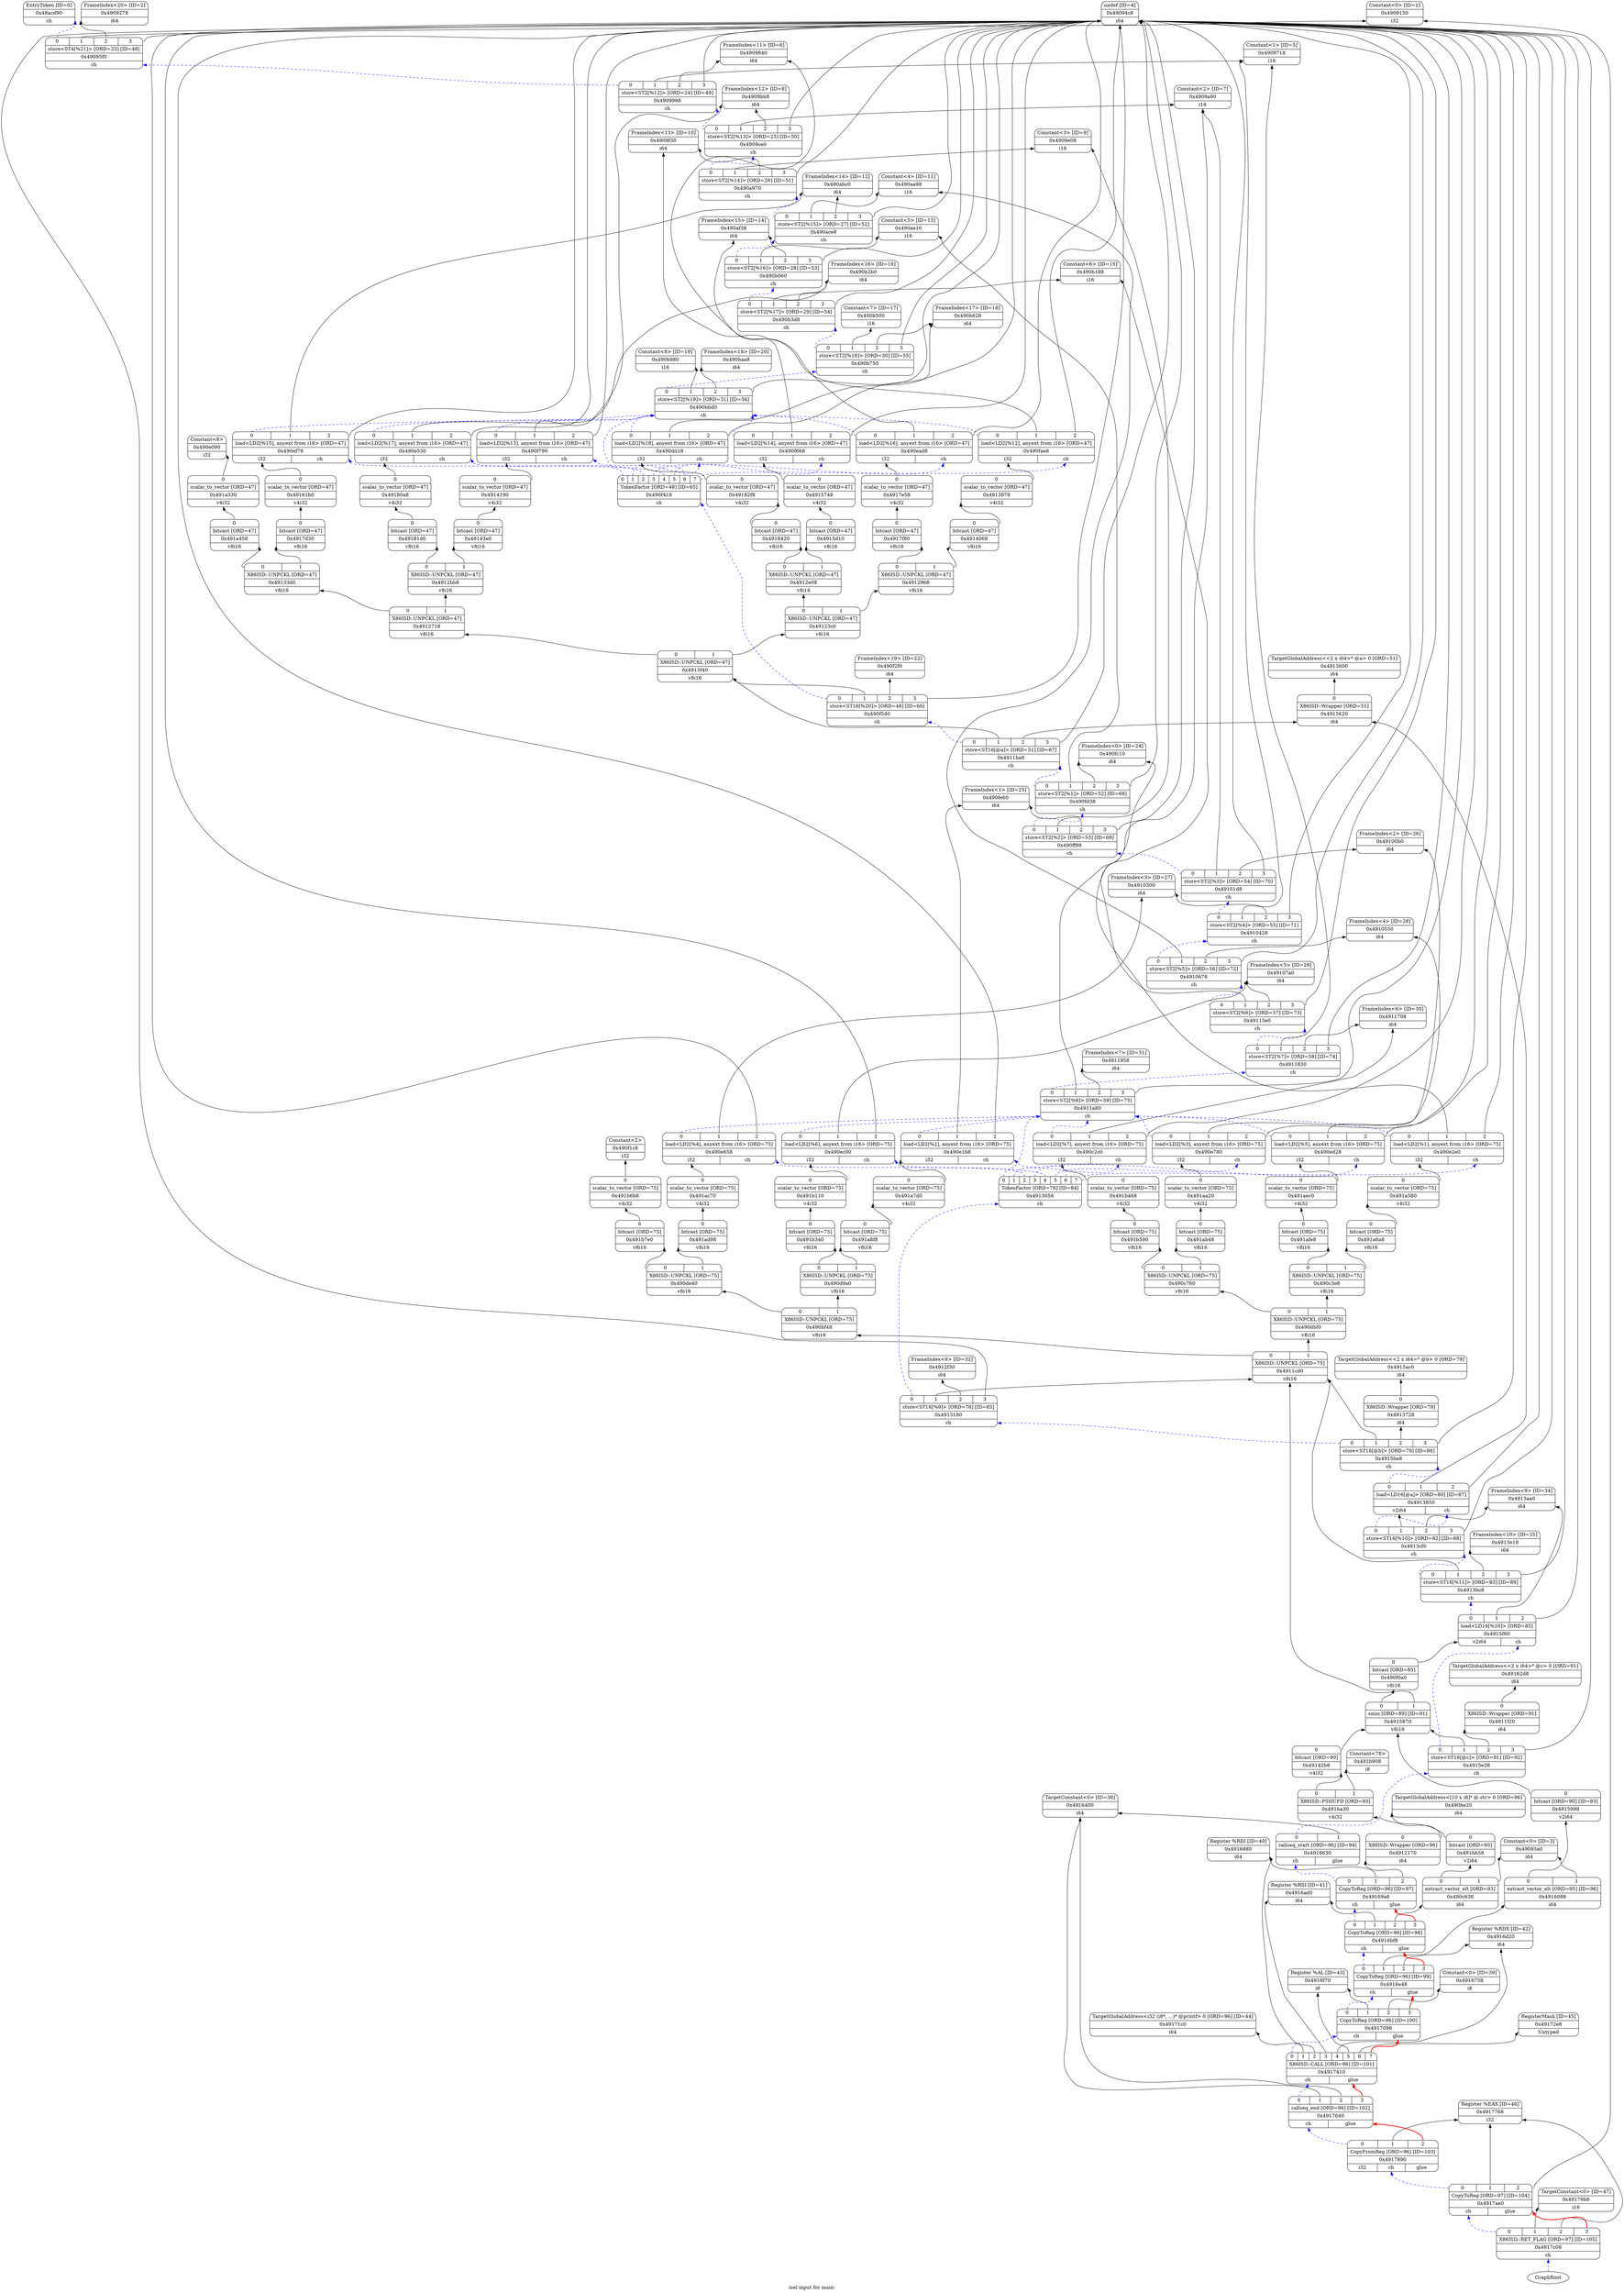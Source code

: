 digraph "isel input for main:" {
	rankdir="BT";
	label="isel input for main:";

	Node0x48acd90 [shape=record,shape=Mrecord,label="{EntryToken [ID=0]|0x48acd90|{<d0>ch}}"];
	Node0x4909150 [shape=record,shape=Mrecord,label="{Constant\<0\> [ID=1]|0x4909150|{<d0>i32}}"];
	Node0x4909278 [shape=record,shape=Mrecord,label="{FrameIndex\<20\> [ID=2]|0x4909278|{<d0>i64}}"];
	Node0x49093a0 [shape=record,shape=Mrecord,label="{Constant\<0\> [ID=3]|0x49093a0|{<d0>i64}}"];
	Node0x49094c8 [shape=record,shape=Mrecord,label="{undef [ID=4]|0x49094c8|{<d0>i64}}"];
	Node0x4909718 [shape=record,shape=Mrecord,label="{Constant\<1\> [ID=5]|0x4909718|{<d0>i16}}"];
	Node0x4909840 [shape=record,shape=Mrecord,label="{FrameIndex\<11\> [ID=6]|0x4909840|{<d0>i64}}"];
	Node0x4909a90 [shape=record,shape=Mrecord,label="{Constant\<2\> [ID=7]|0x4909a90|{<d0>i16}}"];
	Node0x4909bb8 [shape=record,shape=Mrecord,label="{FrameIndex\<12\> [ID=8]|0x4909bb8|{<d0>i64}}"];
	Node0x4909e08 [shape=record,shape=Mrecord,label="{Constant\<3\> [ID=9]|0x4909e08|{<d0>i16}}"];
	Node0x4909f30 [shape=record,shape=Mrecord,label="{FrameIndex\<13\> [ID=10]|0x4909f30|{<d0>i64}}"];
	Node0x490aa98 [shape=record,shape=Mrecord,label="{Constant\<4\> [ID=11]|0x490aa98|{<d0>i16}}"];
	Node0x490abc0 [shape=record,shape=Mrecord,label="{FrameIndex\<14\> [ID=12]|0x490abc0|{<d0>i64}}"];
	Node0x490ae10 [shape=record,shape=Mrecord,label="{Constant\<5\> [ID=13]|0x490ae10|{<d0>i16}}"];
	Node0x490af38 [shape=record,shape=Mrecord,label="{FrameIndex\<15\> [ID=14]|0x490af38|{<d0>i64}}"];
	Node0x490b188 [shape=record,shape=Mrecord,label="{Constant\<6\> [ID=15]|0x490b188|{<d0>i16}}"];
	Node0x490b2b0 [shape=record,shape=Mrecord,label="{FrameIndex\<16\> [ID=16]|0x490b2b0|{<d0>i64}}"];
	Node0x490b500 [shape=record,shape=Mrecord,label="{Constant\<7\> [ID=17]|0x490b500|{<d0>i16}}"];
	Node0x490b628 [shape=record,shape=Mrecord,label="{FrameIndex\<17\> [ID=18]|0x490b628|{<d0>i64}}"];
	Node0x490b980 [shape=record,shape=Mrecord,label="{Constant\<8\> [ID=19]|0x490b980|{<d0>i16}}"];
	Node0x490baa8 [shape=record,shape=Mrecord,label="{FrameIndex\<18\> [ID=20]|0x490baa8|{<d0>i64}}"];
	Node0x490f2f0 [shape=record,shape=Mrecord,label="{FrameIndex\<19\> [ID=22]|0x490f2f0|{<d0>i64}}"];
	Node0x490fc10 [shape=record,shape=Mrecord,label="{FrameIndex\<0\> [ID=24]|0x490fc10|{<d0>i64}}"];
	Node0x490fe60 [shape=record,shape=Mrecord,label="{FrameIndex\<1\> [ID=25]|0x490fe60|{<d0>i64}}"];
	Node0x49100b0 [shape=record,shape=Mrecord,label="{FrameIndex\<2\> [ID=26]|0x49100b0|{<d0>i64}}"];
	Node0x4910300 [shape=record,shape=Mrecord,label="{FrameIndex\<3\> [ID=27]|0x4910300|{<d0>i64}}"];
	Node0x4910550 [shape=record,shape=Mrecord,label="{FrameIndex\<4\> [ID=28]|0x4910550|{<d0>i64}}"];
	Node0x49107a0 [shape=record,shape=Mrecord,label="{FrameIndex\<5\> [ID=29]|0x49107a0|{<d0>i64}}"];
	Node0x4911708 [shape=record,shape=Mrecord,label="{FrameIndex\<6\> [ID=30]|0x4911708|{<d0>i64}}"];
	Node0x4911958 [shape=record,shape=Mrecord,label="{FrameIndex\<7\> [ID=31]|0x4911958|{<d0>i64}}"];
	Node0x4912f30 [shape=record,shape=Mrecord,label="{FrameIndex\<8\> [ID=32]|0x4912f30|{<d0>i64}}"];
	Node0x4913aa0 [shape=record,shape=Mrecord,label="{FrameIndex\<9\> [ID=34]|0x4913aa0|{<d0>i64}}"];
	Node0x4913e18 [shape=record,shape=Mrecord,label="{FrameIndex\<10\> [ID=35]|0x4913e18|{<d0>i64}}"];
	Node0x4916400 [shape=record,shape=Mrecord,label="{TargetConstant\<0\> [ID=38]|0x4916400|{<d0>i64}}"];
	Node0x4916758 [shape=record,shape=Mrecord,label="{Constant\<0\> [ID=39]|0x4916758|{<d0>i8}}"];
	Node0x4916880 [shape=record,shape=Mrecord,label="{Register %RDI [ID=40]|0x4916880|{<d0>i64}}"];
	Node0x4916ad0 [shape=record,shape=Mrecord,label="{Register %RSI [ID=41]|0x4916ad0|{<d0>i64}}"];
	Node0x4916d20 [shape=record,shape=Mrecord,label="{Register %RDX [ID=42]|0x4916d20|{<d0>i64}}"];
	Node0x4916f70 [shape=record,shape=Mrecord,label="{Register %AL [ID=43]|0x4916f70|{<d0>i8}}"];
	Node0x49171c0 [shape=record,shape=Mrecord,label="{TargetGlobalAddress\<i32 (i8*, ...)* @printf\> 0 [ORD=96] [ID=44]|0x49171c0|{<d0>i64}}"];
	Node0x49172e8 [shape=record,shape=Mrecord,label="{RegisterMask [ID=45]|0x49172e8|{<d0>Untyped}}"];
	Node0x4917768 [shape=record,shape=Mrecord,label="{Register %EAX [ID=46]|0x4917768|{<d0>i32}}"];
	Node0x49179b8 [shape=record,shape=Mrecord,label="{TargetConstant\<0\> [ID=47]|0x49179b8|{<d0>i16}}"];
	Node0x49095f0 [shape=record,shape=Mrecord,label="{{<s0>0|<s1>1|<s2>2|<s3>3}|store\<ST4[%21]\> [ORD=23] [ID=48]|0x49095f0|{<d0>ch}}"];
	Node0x49095f0:s0 -> Node0x48acd90:d0[color=blue,style=dashed];
	Node0x49095f0:s1 -> Node0x4909150:d0;
	Node0x49095f0:s2 -> Node0x4909278:d0;
	Node0x49095f0:s3 -> Node0x49094c8:d0;
	Node0x4909968 [shape=record,shape=Mrecord,label="{{<s0>0|<s1>1|<s2>2|<s3>3}|store\<ST2[%12]\> [ORD=24] [ID=49]|0x4909968|{<d0>ch}}"];
	Node0x4909968:s0 -> Node0x49095f0:d0[color=blue,style=dashed];
	Node0x4909968:s1 -> Node0x4909718:d0;
	Node0x4909968:s2 -> Node0x4909840:d0;
	Node0x4909968:s3 -> Node0x49094c8:d0;
	Node0x4909ce0 [shape=record,shape=Mrecord,label="{{<s0>0|<s1>1|<s2>2|<s3>3}|store\<ST2[%13]\> [ORD=25] [ID=50]|0x4909ce0|{<d0>ch}}"];
	Node0x4909ce0:s0 -> Node0x4909968:d0[color=blue,style=dashed];
	Node0x4909ce0:s1 -> Node0x4909a90:d0;
	Node0x4909ce0:s2 -> Node0x4909bb8:d0;
	Node0x4909ce0:s3 -> Node0x49094c8:d0;
	Node0x490a970 [shape=record,shape=Mrecord,label="{{<s0>0|<s1>1|<s2>2|<s3>3}|store\<ST2[%14]\> [ORD=26] [ID=51]|0x490a970|{<d0>ch}}"];
	Node0x490a970:s0 -> Node0x4909ce0:d0[color=blue,style=dashed];
	Node0x490a970:s1 -> Node0x4909e08:d0;
	Node0x490a970:s2 -> Node0x4909f30:d0;
	Node0x490a970:s3 -> Node0x49094c8:d0;
	Node0x490ace8 [shape=record,shape=Mrecord,label="{{<s0>0|<s1>1|<s2>2|<s3>3}|store\<ST2[%15]\> [ORD=27] [ID=52]|0x490ace8|{<d0>ch}}"];
	Node0x490ace8:s0 -> Node0x490a970:d0[color=blue,style=dashed];
	Node0x490ace8:s1 -> Node0x490aa98:d0;
	Node0x490ace8:s2 -> Node0x490abc0:d0;
	Node0x490ace8:s3 -> Node0x49094c8:d0;
	Node0x490b060 [shape=record,shape=Mrecord,label="{{<s0>0|<s1>1|<s2>2|<s3>3}|store\<ST2[%16]\> [ORD=28] [ID=53]|0x490b060|{<d0>ch}}"];
	Node0x490b060:s0 -> Node0x490ace8:d0[color=blue,style=dashed];
	Node0x490b060:s1 -> Node0x490ae10:d0;
	Node0x490b060:s2 -> Node0x490af38:d0;
	Node0x490b060:s3 -> Node0x49094c8:d0;
	Node0x490b3d8 [shape=record,shape=Mrecord,label="{{<s0>0|<s1>1|<s2>2|<s3>3}|store\<ST2[%17]\> [ORD=29] [ID=54]|0x490b3d8|{<d0>ch}}"];
	Node0x490b3d8:s0 -> Node0x490b060:d0[color=blue,style=dashed];
	Node0x490b3d8:s1 -> Node0x490b188:d0;
	Node0x490b3d8:s2 -> Node0x490b2b0:d0;
	Node0x490b3d8:s3 -> Node0x49094c8:d0;
	Node0x490b750 [shape=record,shape=Mrecord,label="{{<s0>0|<s1>1|<s2>2|<s3>3}|store\<ST2[%18]\> [ORD=30] [ID=55]|0x490b750|{<d0>ch}}"];
	Node0x490b750:s0 -> Node0x490b3d8:d0[color=blue,style=dashed];
	Node0x490b750:s1 -> Node0x490b500:d0;
	Node0x490b750:s2 -> Node0x490b628:d0;
	Node0x490b750:s3 -> Node0x49094c8:d0;
	Node0x490bbd0 [shape=record,shape=Mrecord,label="{{<s0>0|<s1>1|<s2>2|<s3>3}|store\<ST2[%19]\> [ORD=31] [ID=56]|0x490bbd0|{<d0>ch}}"];
	Node0x490bbd0:s0 -> Node0x490b750:d0[color=blue,style=dashed];
	Node0x490bbd0:s1 -> Node0x490b980:d0;
	Node0x490bbd0:s2 -> Node0x490baa8:d0;
	Node0x490bbd0:s3 -> Node0x49094c8:d0;
	Node0x490f418 [shape=record,shape=Mrecord,label="{{<s0>0|<s1>1|<s2>2|<s3>3|<s4>4|<s5>5|<s6>6|<s7>7}|TokenFactor [ORD=48] [ID=65]|0x490f418|{<d0>ch}}"];
	Node0x490f418:s0 -> Node0x490bbd0:d0[color=blue,style=dashed];
	Node0x490f418:s1 -> Node0x490dd18:d1[color=blue,style=dashed];
	Node0x490f418:s2 -> Node0x490e530:d1[color=blue,style=dashed];
	Node0x490f418:s3 -> Node0x490ead8:d1[color=blue,style=dashed];
	Node0x490f418:s4 -> Node0x490ef78:d1[color=blue,style=dashed];
	Node0x490f418:s5 -> Node0x490f668:d1[color=blue,style=dashed];
	Node0x490f418:s6 -> Node0x490f790:d1[color=blue,style=dashed];
	Node0x490f418:s7 -> Node0x490fae8:d1[color=blue,style=dashed];
	Node0x490f540 [shape=record,shape=Mrecord,label="{{<s0>0|<s1>1|<s2>2|<s3>3}|store\<ST16[%20]\> [ORD=48] [ID=66]|0x490f540|{<d0>ch}}"];
	Node0x490f540:s0 -> Node0x490f418:d0[color=blue,style=dashed];
	Node0x490f540:s1 -> Node0x4913f40:d0;
	Node0x490f540:s2 -> Node0x490f2f0:d0;
	Node0x490f540:s3 -> Node0x49094c8:d0;
	Node0x4911ba8 [shape=record,shape=Mrecord,label="{{<s0>0|<s1>1|<s2>2|<s3>3}|store\<ST16[@a]\> [ORD=51] [ID=67]|0x4911ba8|{<d0>ch}}"];
	Node0x4911ba8:s0 -> Node0x490f540:d0[color=blue,style=dashed];
	Node0x4911ba8:s1 -> Node0x4913f40:d0;
	Node0x4911ba8:s2 -> Node0x4915620:d0;
	Node0x4911ba8:s3 -> Node0x49094c8:d0;
	Node0x490fd38 [shape=record,shape=Mrecord,label="{{<s0>0|<s1>1|<s2>2|<s3>3}|store\<ST2[%1]\> [ORD=52] [ID=68]|0x490fd38|{<d0>ch}}"];
	Node0x490fd38:s0 -> Node0x4911ba8:d0[color=blue,style=dashed];
	Node0x490fd38:s1 -> Node0x490ae10:d0;
	Node0x490fd38:s2 -> Node0x490fc10:d0;
	Node0x490fd38:s3 -> Node0x49094c8:d0;
	Node0x490ff88 [shape=record,shape=Mrecord,label="{{<s0>0|<s1>1|<s2>2|<s3>3}|store\<ST2[%2]\> [ORD=53] [ID=69]|0x490ff88|{<d0>ch}}"];
	Node0x490ff88:s0 -> Node0x490fd38:d0[color=blue,style=dashed];
	Node0x490ff88:s1 -> Node0x4909e08:d0;
	Node0x490ff88:s2 -> Node0x490fe60:d0;
	Node0x490ff88:s3 -> Node0x49094c8:d0;
	Node0x49101d8 [shape=record,shape=Mrecord,label="{{<s0>0|<s1>1|<s2>2|<s3>3}|store\<ST2[%3]\> [ORD=54] [ID=70]|0x49101d8|{<d0>ch}}"];
	Node0x49101d8:s0 -> Node0x490ff88:d0[color=blue,style=dashed];
	Node0x49101d8:s1 -> Node0x4909a90:d0;
	Node0x49101d8:s2 -> Node0x49100b0:d0;
	Node0x49101d8:s3 -> Node0x49094c8:d0;
	Node0x4910428 [shape=record,shape=Mrecord,label="{{<s0>0|<s1>1|<s2>2|<s3>3}|store\<ST2[%4]\> [ORD=55] [ID=71]|0x4910428|{<d0>ch}}"];
	Node0x4910428:s0 -> Node0x49101d8:d0[color=blue,style=dashed];
	Node0x4910428:s1 -> Node0x4909718:d0;
	Node0x4910428:s2 -> Node0x4910300:d0;
	Node0x4910428:s3 -> Node0x49094c8:d0;
	Node0x4910678 [shape=record,shape=Mrecord,label="{{<s0>0|<s1>1|<s2>2|<s3>3}|store\<ST2[%5]\> [ORD=56] [ID=72]|0x4910678|{<d0>ch}}"];
	Node0x4910678:s0 -> Node0x4910428:d0[color=blue,style=dashed];
	Node0x4910678:s1 -> Node0x490aa98:d0;
	Node0x4910678:s2 -> Node0x4910550:d0;
	Node0x4910678:s3 -> Node0x49094c8:d0;
	Node0x49115e0 [shape=record,shape=Mrecord,label="{{<s0>0|<s1>1|<s2>2|<s3>3}|store\<ST2[%6]\> [ORD=57] [ID=73]|0x49115e0|{<d0>ch}}"];
	Node0x49115e0:s0 -> Node0x4910678:d0[color=blue,style=dashed];
	Node0x49115e0:s1 -> Node0x490b188:d0;
	Node0x49115e0:s2 -> Node0x49107a0:d0;
	Node0x49115e0:s3 -> Node0x49094c8:d0;
	Node0x4911830 [shape=record,shape=Mrecord,label="{{<s0>0|<s1>1|<s2>2|<s3>3}|store\<ST2[%7]\> [ORD=58] [ID=74]|0x4911830|{<d0>ch}}"];
	Node0x4911830:s0 -> Node0x49115e0:d0[color=blue,style=dashed];
	Node0x4911830:s1 -> Node0x4909718:d0;
	Node0x4911830:s2 -> Node0x4911708:d0;
	Node0x4911830:s3 -> Node0x49094c8:d0;
	Node0x4911a80 [shape=record,shape=Mrecord,label="{{<s0>0|<s1>1|<s2>2|<s3>3}|store\<ST2[%8]\> [ORD=59] [ID=75]|0x4911a80|{<d0>ch}}"];
	Node0x4911a80:s0 -> Node0x4911830:d0[color=blue,style=dashed];
	Node0x4911a80:s1 -> Node0x4909a90:d0;
	Node0x4911a80:s2 -> Node0x4911958:d0;
	Node0x4911a80:s3 -> Node0x49094c8:d0;
	Node0x4913058 [shape=record,shape=Mrecord,label="{{<s0>0|<s1>1|<s2>2|<s3>3|<s4>4|<s5>5|<s6>6|<s7>7}|TokenFactor [ORD=76] [ID=84]|0x4913058|{<d0>ch}}"];
	Node0x4913058:s0 -> Node0x4911a80:d0[color=blue,style=dashed];
	Node0x4913058:s1 -> Node0x490c2c0:d1[color=blue,style=dashed];
	Node0x4913058:s2 -> Node0x490ec00:d1[color=blue,style=dashed];
	Node0x4913058:s3 -> Node0x490ed28:d1[color=blue,style=dashed];
	Node0x4913058:s4 -> Node0x490e658:d1[color=blue,style=dashed];
	Node0x4913058:s5 -> Node0x490e780:d1[color=blue,style=dashed];
	Node0x4913058:s6 -> Node0x490e1b8:d1[color=blue,style=dashed];
	Node0x4913058:s7 -> Node0x490e2e0:d1[color=blue,style=dashed];
	Node0x4913180 [shape=record,shape=Mrecord,label="{{<s0>0|<s1>1|<s2>2|<s3>3}|store\<ST16[%9]\> [ORD=76] [ID=85]|0x4913180|{<d0>ch}}"];
	Node0x4913180:s0 -> Node0x4913058:d0[color=blue,style=dashed];
	Node0x4913180:s1 -> Node0x4911cd0:d0;
	Node0x4913180:s2 -> Node0x4912f30:d0;
	Node0x4913180:s3 -> Node0x49094c8:d0;
	Node0x4915be8 [shape=record,shape=Mrecord,label="{{<s0>0|<s1>1|<s2>2|<s3>3}|store\<ST16[@b]\> [ORD=79] [ID=86]|0x4915be8|{<d0>ch}}"];
	Node0x4915be8:s0 -> Node0x4913180:d0[color=blue,style=dashed];
	Node0x4915be8:s1 -> Node0x4911cd0:d0;
	Node0x4915be8:s2 -> Node0x4913728:d0;
	Node0x4915be8:s3 -> Node0x49094c8:d0;
	Node0x4913850 [shape=record,shape=Mrecord,label="{{<s0>0|<s1>1|<s2>2}|load\<LD16[@a]\> [ORD=80] [ID=87]|0x4913850|{<d0>v2i64|<d1>ch}}"];
	Node0x4913850:s0 -> Node0x4915be8:d0[color=blue,style=dashed];
	Node0x4913850:s1 -> Node0x4915620:d0;
	Node0x4913850:s2 -> Node0x49094c8:d0;
	Node0x4913cf0 [shape=record,shape=Mrecord,label="{{<s0>0|<s1>1|<s2>2|<s3>3}|store\<ST16[%10]\> [ORD=82] [ID=88]|0x4913cf0|{<d0>ch}}"];
	Node0x4913cf0:s0 -> Node0x4913850:d1[color=blue,style=dashed];
	Node0x4913cf0:s1 -> Node0x4913850:d0;
	Node0x4913cf0:s2 -> Node0x4913aa0:d0;
	Node0x4913cf0:s3 -> Node0x49094c8:d0;
	Node0x4913bc8 [shape=record,shape=Mrecord,label="{{<s0>0|<s1>1|<s2>2|<s3>3}|store\<ST16[%11]\> [ORD=83] [ID=89]|0x4913bc8|{<d0>ch}}"];
	Node0x4913bc8:s0 -> Node0x4913cf0:d0[color=blue,style=dashed];
	Node0x4913bc8:s1 -> Node0x4911cd0:d0;
	Node0x4913bc8:s2 -> Node0x4913e18:d0;
	Node0x4913bc8:s3 -> Node0x49094c8:d0;
	Node0x4915870 [shape=record,shape=Mrecord,label="{{<s0>0|<s1>1}|smin [ORD=89] [ID=91]|0x4915870|{<d0>v8i16}}"];
	Node0x4915870:s0 -> Node0x490f0a0:d0;
	Node0x4915870:s1 -> Node0x4911cd0:d0;
	Node0x4915e38 [shape=record,shape=Mrecord,label="{{<s0>0|<s1>1|<s2>2|<s3>3}|store\<ST16[@c]\> [ORD=91] [ID=92]|0x4915e38|{<d0>ch}}"];
	Node0x4915e38:s0 -> Node0x4915f60:d1[color=blue,style=dashed];
	Node0x4915e38:s1 -> Node0x4915870:d0;
	Node0x4915e38:s2 -> Node0x4911f20:d0;
	Node0x4915e38:s3 -> Node0x49094c8:d0;
	Node0x4915998 [shape=record,shape=Mrecord,label="{{<s0>0}|bitcast [ORD=90] [ID=93]|0x4915998|{<d0>v2i64}}"];
	Node0x4915998:s0 -> Node0x4915870:d0;
	Node0x4916630 [shape=record,shape=Mrecord,label="{{<s0>0|<s1>1}|callseq_start [ORD=96] [ID=94]|0x4916630|{<d0>ch|<d1>glue}}"];
	Node0x4916630:s0 -> Node0x4915e38:d0[color=blue,style=dashed];
	Node0x4916630:s1 -> Node0x4916400:d0;
	Node0x4916088 [shape=record,shape=Mrecord,label="{{<s0>0|<s1>1}|extract_vector_elt [ORD=95] [ID=96]|0x4916088|{<d0>i64}}"];
	Node0x4916088:s0 -> Node0x4915998:d0;
	Node0x4916088:s1 -> Node0x49093a0:d0;
	Node0x49169a8 [shape=record,shape=Mrecord,label="{{<s0>0|<s1>1|<s2>2}|CopyToReg [ORD=96] [ID=97]|0x49169a8|{<d0>ch|<d1>glue}}"];
	Node0x49169a8:s0 -> Node0x4916630:d0[color=blue,style=dashed];
	Node0x49169a8:s1 -> Node0x4916880:d0;
	Node0x49169a8:s2 -> Node0x4912170:d0;
	Node0x4916bf8 [shape=record,shape=Mrecord,label="{{<s0>0|<s1>1|<s2>2|<s3>3}|CopyToReg [ORD=96] [ID=98]|0x4916bf8|{<d0>ch|<d1>glue}}"];
	Node0x4916bf8:s0 -> Node0x49169a8:d0[color=blue,style=dashed];
	Node0x4916bf8:s1 -> Node0x4916ad0:d0;
	Node0x4916bf8:s2 -> Node0x490c638:d0;
	Node0x4916bf8:s3 -> Node0x49169a8:d1[color=red,style=bold];
	Node0x4916e48 [shape=record,shape=Mrecord,label="{{<s0>0|<s1>1|<s2>2|<s3>3}|CopyToReg [ORD=96] [ID=99]|0x4916e48|{<d0>ch|<d1>glue}}"];
	Node0x4916e48:s0 -> Node0x4916bf8:d0[color=blue,style=dashed];
	Node0x4916e48:s1 -> Node0x4916d20:d0;
	Node0x4916e48:s2 -> Node0x4916088:d0;
	Node0x4916e48:s3 -> Node0x4916bf8:d1[color=red,style=bold];
	Node0x4917098 [shape=record,shape=Mrecord,label="{{<s0>0|<s1>1|<s2>2|<s3>3}|CopyToReg [ORD=96] [ID=100]|0x4917098|{<d0>ch|<d1>glue}}"];
	Node0x4917098:s0 -> Node0x4916e48:d0[color=blue,style=dashed];
	Node0x4917098:s1 -> Node0x4916f70:d0;
	Node0x4917098:s2 -> Node0x4916758:d0;
	Node0x4917098:s3 -> Node0x4916e48:d1[color=red,style=bold];
	Node0x4917410 [shape=record,shape=Mrecord,label="{{<s0>0|<s1>1|<s2>2|<s3>3|<s4>4|<s5>5|<s6>6|<s7>7}|X86ISD::CALL [ORD=96] [ID=101]|0x4917410|{<d0>ch|<d1>glue}}"];
	Node0x4917410:s0 -> Node0x4917098:d0[color=blue,style=dashed];
	Node0x4917410:s1 -> Node0x49171c0:d0;
	Node0x4917410:s2 -> Node0x4916880:d0;
	Node0x4917410:s3 -> Node0x4916ad0:d0;
	Node0x4917410:s4 -> Node0x4916d20:d0;
	Node0x4917410:s5 -> Node0x4916f70:d0;
	Node0x4917410:s6 -> Node0x49172e8:d0;
	Node0x4917410:s7 -> Node0x4917098:d1[color=red,style=bold];
	Node0x4917640 [shape=record,shape=Mrecord,label="{{<s0>0|<s1>1|<s2>2|<s3>3}|callseq_end [ORD=96] [ID=102]|0x4917640|{<d0>ch|<d1>glue}}"];
	Node0x4917640:s0 -> Node0x4917410:d0[color=blue,style=dashed];
	Node0x4917640:s1 -> Node0x4916400:d0;
	Node0x4917640:s2 -> Node0x4916400:d0;
	Node0x4917640:s3 -> Node0x4917410:d1[color=red,style=bold];
	Node0x4917890 [shape=record,shape=Mrecord,label="{{<s0>0|<s1>1|<s2>2}|CopyFromReg [ORD=96] [ID=103]|0x4917890|{<d0>i32|<d1>ch|<d2>glue}}"];
	Node0x4917890:s0 -> Node0x4917640:d0[color=blue,style=dashed];
	Node0x4917890:s1 -> Node0x4917768:d0;
	Node0x4917890:s2 -> Node0x4917640:d1[color=red,style=bold];
	Node0x4917ae0 [shape=record,shape=Mrecord,label="{{<s0>0|<s1>1|<s2>2}|CopyToReg [ORD=97] [ID=104]|0x4917ae0|{<d0>ch|<d1>glue}}"];
	Node0x4917ae0:s0 -> Node0x4917890:d1[color=blue,style=dashed];
	Node0x4917ae0:s1 -> Node0x4917768:d0;
	Node0x4917ae0:s2 -> Node0x4909150:d0;
	Node0x4917c08 [shape=record,shape=Mrecord,label="{{<s0>0|<s1>1|<s2>2|<s3>3}|X86ISD::RET_FLAG [ORD=97] [ID=105]|0x4917c08|{<d0>ch}}"];
	Node0x4917c08:s0 -> Node0x4917ae0:d0[color=blue,style=dashed];
	Node0x4917c08:s1 -> Node0x49179b8:d0;
	Node0x4917c08:s2 -> Node0x4917768:d0;
	Node0x4917c08:s3 -> Node0x4917ae0:d1[color=red,style=bold];
	Node0x490c638 [shape=record,shape=Mrecord,label="{{<s0>0|<s1>1}|extract_vector_elt [ORD=93]|0x490c638|{<d0>i64}}"];
	Node0x490c638:s0 -> Node0x491bb58:d0;
	Node0x490c638:s1 -> Node0x49093a0:d0;
	Node0x4915f60 [shape=record,shape=Mrecord,label="{{<s0>0|<s1>1|<s2>2}|load\<LD16[%10]\> [ORD=85]|0x4915f60|{<d0>v2i64|<d1>ch}}"];
	Node0x4915f60:s0 -> Node0x4913bc8:d0[color=blue,style=dashed];
	Node0x4915f60:s1 -> Node0x4913aa0:d0;
	Node0x4915f60:s2 -> Node0x49094c8:d0;
	Node0x490f0a0 [shape=record,shape=Mrecord,label="{{<s0>0}|bitcast [ORD=85]|0x490f0a0|{<d0>v8i16}}"];
	Node0x490f0a0:s0 -> Node0x4915f60:d0;
	Node0x490be20 [shape=record,shape=Mrecord,label="{TargetGlobalAddress\<[10 x i8]* @.str\> 0 [ORD=96]|0x490be20|{<d0>i64}}"];
	Node0x4912170 [shape=record,shape=Mrecord,label="{{<s0>0}|X86ISD::Wrapper [ORD=96]|0x4912170|{<d0>i64}}"];
	Node0x4912170:s0 -> Node0x490be20:d0;
	Node0x49162d8 [shape=record,shape=Mrecord,label="{TargetGlobalAddress\<\<2 x i64\>* @c\> 0 [ORD=91]|0x49162d8|{<d0>i64}}"];
	Node0x4911f20 [shape=record,shape=Mrecord,label="{{<s0>0}|X86ISD::Wrapper [ORD=91]|0x4911f20|{<d0>i64}}"];
	Node0x4911f20:s0 -> Node0x49162d8:d0;
	Node0x4915ac0 [shape=record,shape=Mrecord,label="{TargetGlobalAddress\<\<2 x i64\>* @b\> 0 [ORD=79]|0x4915ac0|{<d0>i64}}"];
	Node0x4913728 [shape=record,shape=Mrecord,label="{{<s0>0}|X86ISD::Wrapper [ORD=79]|0x4913728|{<d0>i64}}"];
	Node0x4913728:s0 -> Node0x4915ac0:d0;
	Node0x4913600 [shape=record,shape=Mrecord,label="{TargetGlobalAddress\<\<2 x i64\>* @a\> 0 [ORD=51]|0x4913600|{<d0>i64}}"];
	Node0x4915620 [shape=record,shape=Mrecord,label="{{<s0>0}|X86ISD::Wrapper [ORD=51]|0x4915620|{<d0>i64}}"];
	Node0x4915620:s0 -> Node0x4913600:d0;
	Node0x4913f40 [shape=record,shape=Mrecord,label="{{<s0>0|<s1>1}|X86ISD::UNPCKL [ORD=47]|0x4913f40|{<d0>v8i16}}"];
	Node0x4913f40:s0 -> Node0x4912718:d0;
	Node0x4913f40:s1 -> Node0x49123c0:d0;
	Node0x49123c0 [shape=record,shape=Mrecord,label="{{<s0>0|<s1>1}|X86ISD::UNPCKL [ORD=47]|0x49123c0|{<d0>v8i16}}"];
	Node0x49123c0:s0 -> Node0x4912e08:d0;
	Node0x49123c0:s1 -> Node0x4912968:d0;
	Node0x4912718 [shape=record,shape=Mrecord,label="{{<s0>0|<s1>1}|X86ISD::UNPCKL [ORD=47]|0x4912718|{<d0>v8i16}}"];
	Node0x4912718:s0 -> Node0x49133d0:d0;
	Node0x4912718:s1 -> Node0x4912bb8:d0;
	Node0x4912968 [shape=record,shape=Mrecord,label="{{<s0>0|<s1>1}|X86ISD::UNPCKL [ORD=47]|0x4912968|{<d0>v8i16}}"];
	Node0x4912968:s0 -> Node0x4917f80:d0;
	Node0x4912968:s1 -> Node0x4914068:d0;
	Node0x4912bb8 [shape=record,shape=Mrecord,label="{{<s0>0|<s1>1}|X86ISD::UNPCKL [ORD=47]|0x4912bb8|{<d0>v8i16}}"];
	Node0x4912bb8:s0 -> Node0x49181d0:d0;
	Node0x4912bb8:s1 -> Node0x49143e0:d0;
	Node0x4912e08 [shape=record,shape=Mrecord,label="{{<s0>0|<s1>1}|X86ISD::UNPCKL [ORD=47]|0x4912e08|{<d0>v8i16}}"];
	Node0x4912e08:s0 -> Node0x4918420:d0;
	Node0x4912e08:s1 -> Node0x4915d10:d0;
	Node0x49133d0 [shape=record,shape=Mrecord,label="{{<s0>0|<s1>1}|X86ISD::UNPCKL [ORD=47]|0x49133d0|{<d0>v8i16}}"];
	Node0x49133d0:s0 -> Node0x491a458:d0;
	Node0x49133d0:s1 -> Node0x4917d30:d0;
	Node0x4913978 [shape=record,shape=Mrecord,label="{{<s0>0}|scalar_to_vector [ORD=47]|0x4913978|{<d0>v4i32}}"];
	Node0x4913978:s0 -> Node0x490fae8:d0;
	Node0x4914068 [shape=record,shape=Mrecord,label="{{<s0>0}|bitcast [ORD=47]|0x4914068|{<d0>v8i16}}"];
	Node0x4914068:s0 -> Node0x4913978:d0;
	Node0x4914190 [shape=record,shape=Mrecord,label="{{<s0>0}|scalar_to_vector [ORD=47]|0x4914190|{<d0>v4i32}}"];
	Node0x4914190:s0 -> Node0x490f790:d0;
	Node0x49143e0 [shape=record,shape=Mrecord,label="{{<s0>0}|bitcast [ORD=47]|0x49143e0|{<d0>v8i16}}"];
	Node0x49143e0:s0 -> Node0x4914190:d0;
	Node0x4915748 [shape=record,shape=Mrecord,label="{{<s0>0}|scalar_to_vector [ORD=47]|0x4915748|{<d0>v4i32}}"];
	Node0x4915748:s0 -> Node0x490f668:d0;
	Node0x4915d10 [shape=record,shape=Mrecord,label="{{<s0>0}|bitcast [ORD=47]|0x4915d10|{<d0>v8i16}}"];
	Node0x4915d10:s0 -> Node0x4915748:d0;
	Node0x49161b0 [shape=record,shape=Mrecord,label="{{<s0>0}|scalar_to_vector [ORD=47]|0x49161b0|{<d0>v4i32}}"];
	Node0x49161b0:s0 -> Node0x490ef78:d0;
	Node0x4917d30 [shape=record,shape=Mrecord,label="{{<s0>0}|bitcast [ORD=47]|0x4917d30|{<d0>v8i16}}"];
	Node0x4917d30:s0 -> Node0x49161b0:d0;
	Node0x4917e58 [shape=record,shape=Mrecord,label="{{<s0>0}|scalar_to_vector [ORD=47]|0x4917e58|{<d0>v4i32}}"];
	Node0x4917e58:s0 -> Node0x490ead8:d0;
	Node0x4917f80 [shape=record,shape=Mrecord,label="{{<s0>0}|bitcast [ORD=47]|0x4917f80|{<d0>v8i16}}"];
	Node0x4917f80:s0 -> Node0x4917e58:d0;
	Node0x49180a8 [shape=record,shape=Mrecord,label="{{<s0>0}|scalar_to_vector [ORD=47]|0x49180a8|{<d0>v4i32}}"];
	Node0x49180a8:s0 -> Node0x490e530:d0;
	Node0x49181d0 [shape=record,shape=Mrecord,label="{{<s0>0}|bitcast [ORD=47]|0x49181d0|{<d0>v8i16}}"];
	Node0x49181d0:s0 -> Node0x49180a8:d0;
	Node0x49182f8 [shape=record,shape=Mrecord,label="{{<s0>0}|scalar_to_vector [ORD=47]|0x49182f8|{<d0>v4i32}}"];
	Node0x49182f8:s0 -> Node0x490dd18:d0;
	Node0x4918420 [shape=record,shape=Mrecord,label="{{<s0>0}|bitcast [ORD=47]|0x4918420|{<d0>v8i16}}"];
	Node0x4918420:s0 -> Node0x49182f8:d0;
	Node0x490e090 [shape=record,shape=Mrecord,label="{Constant\<8\>|0x490e090|{<d0>i32}}"];
	Node0x491a330 [shape=record,shape=Mrecord,label="{{<s0>0}|scalar_to_vector [ORD=47]|0x491a330|{<d0>v4i32}}"];
	Node0x491a330:s0 -> Node0x490e090:d0;
	Node0x491a458 [shape=record,shape=Mrecord,label="{{<s0>0}|bitcast [ORD=47]|0x491a458|{<d0>v8i16}}"];
	Node0x491a458:s0 -> Node0x491a330:d0;
	Node0x4911cd0 [shape=record,shape=Mrecord,label="{{<s0>0|<s1>1}|X86ISD::UNPCKL [ORD=75]|0x4911cd0|{<d0>v8i16}}"];
	Node0x4911cd0:s0 -> Node0x490bf48:d0;
	Node0x4911cd0:s1 -> Node0x490dbf0:d0;
	Node0x490dbf0 [shape=record,shape=Mrecord,label="{{<s0>0|<s1>1}|X86ISD::UNPCKL [ORD=75]|0x490dbf0|{<d0>v8i16}}"];
	Node0x490dbf0:s0 -> Node0x490c760:d0;
	Node0x490dbf0:s1 -> Node0x490c3e8:d0;
	Node0x490bf48 [shape=record,shape=Mrecord,label="{{<s0>0|<s1>1}|X86ISD::UNPCKL [ORD=75]|0x490bf48|{<d0>v8i16}}"];
	Node0x490bf48:s0 -> Node0x490de40:d0;
	Node0x490bf48:s1 -> Node0x490d9a0:d0;
	Node0x490c3e8 [shape=record,shape=Mrecord,label="{{<s0>0|<s1>1}|X86ISD::UNPCKL [ORD=75]|0x490c3e8|{<d0>v8i16}}"];
	Node0x490c3e8:s0 -> Node0x491afe8:d0;
	Node0x490c3e8:s1 -> Node0x491a6a8:d0;
	Node0x490d9a0 [shape=record,shape=Mrecord,label="{{<s0>0|<s1>1}|X86ISD::UNPCKL [ORD=75]|0x490d9a0|{<d0>v8i16}}"];
	Node0x490d9a0:s0 -> Node0x491b340:d0;
	Node0x490d9a0:s1 -> Node0x491a8f8:d0;
	Node0x490c760 [shape=record,shape=Mrecord,label="{{<s0>0|<s1>1}|X86ISD::UNPCKL [ORD=75]|0x490c760|{<d0>v8i16}}"];
	Node0x490c760:s0 -> Node0x491b590:d0;
	Node0x490c760:s1 -> Node0x491ab48:d0;
	Node0x490de40 [shape=record,shape=Mrecord,label="{{<s0>0|<s1>1}|X86ISD::UNPCKL [ORD=75]|0x490de40|{<d0>v8i16}}"];
	Node0x490de40:s0 -> Node0x491b7e0:d0;
	Node0x490de40:s1 -> Node0x491ad98:d0;
	Node0x491a580 [shape=record,shape=Mrecord,label="{{<s0>0}|scalar_to_vector [ORD=75]|0x491a580|{<d0>v4i32}}"];
	Node0x491a580:s0 -> Node0x490e2e0:d0;
	Node0x491a6a8 [shape=record,shape=Mrecord,label="{{<s0>0}|bitcast [ORD=75]|0x491a6a8|{<d0>v8i16}}"];
	Node0x491a6a8:s0 -> Node0x491a580:d0;
	Node0x491a7d0 [shape=record,shape=Mrecord,label="{{<s0>0}|scalar_to_vector [ORD=75]|0x491a7d0|{<d0>v4i32}}"];
	Node0x491a7d0:s0 -> Node0x490e1b8:d0;
	Node0x491a8f8 [shape=record,shape=Mrecord,label="{{<s0>0}|bitcast [ORD=75]|0x491a8f8|{<d0>v8i16}}"];
	Node0x491a8f8:s0 -> Node0x491a7d0:d0;
	Node0x491aa20 [shape=record,shape=Mrecord,label="{{<s0>0}|scalar_to_vector [ORD=75]|0x491aa20|{<d0>v4i32}}"];
	Node0x491aa20:s0 -> Node0x490e780:d0;
	Node0x491ab48 [shape=record,shape=Mrecord,label="{{<s0>0}|bitcast [ORD=75]|0x491ab48|{<d0>v8i16}}"];
	Node0x491ab48:s0 -> Node0x491aa20:d0;
	Node0x491ac70 [shape=record,shape=Mrecord,label="{{<s0>0}|scalar_to_vector [ORD=75]|0x491ac70|{<d0>v4i32}}"];
	Node0x491ac70:s0 -> Node0x490e658:d0;
	Node0x491ad98 [shape=record,shape=Mrecord,label="{{<s0>0}|bitcast [ORD=75]|0x491ad98|{<d0>v8i16}}"];
	Node0x491ad98:s0 -> Node0x491ac70:d0;
	Node0x491aec0 [shape=record,shape=Mrecord,label="{{<s0>0}|scalar_to_vector [ORD=75]|0x491aec0|{<d0>v4i32}}"];
	Node0x491aec0:s0 -> Node0x490ed28:d0;
	Node0x491afe8 [shape=record,shape=Mrecord,label="{{<s0>0}|bitcast [ORD=75]|0x491afe8|{<d0>v8i16}}"];
	Node0x491afe8:s0 -> Node0x491aec0:d0;
	Node0x491b110 [shape=record,shape=Mrecord,label="{{<s0>0}|scalar_to_vector [ORD=75]|0x491b110|{<d0>v4i32}}"];
	Node0x491b110:s0 -> Node0x490ec00:d0;
	Node0x491b340 [shape=record,shape=Mrecord,label="{{<s0>0}|bitcast [ORD=75]|0x491b340|{<d0>v8i16}}"];
	Node0x491b340:s0 -> Node0x491b110:d0;
	Node0x491b468 [shape=record,shape=Mrecord,label="{{<s0>0}|scalar_to_vector [ORD=75]|0x491b468|{<d0>v4i32}}"];
	Node0x491b468:s0 -> Node0x490c2c0:d0;
	Node0x491b590 [shape=record,shape=Mrecord,label="{{<s0>0}|bitcast [ORD=75]|0x491b590|{<d0>v8i16}}"];
	Node0x491b590:s0 -> Node0x491b468:d0;
	Node0x490f1c8 [shape=record,shape=Mrecord,label="{Constant\<2\>|0x490f1c8|{<d0>i32}}"];
	Node0x491b6b8 [shape=record,shape=Mrecord,label="{{<s0>0}|scalar_to_vector [ORD=75]|0x491b6b8|{<d0>v4i32}}"];
	Node0x491b6b8:s0 -> Node0x490f1c8:d0;
	Node0x491b7e0 [shape=record,shape=Mrecord,label="{{<s0>0}|bitcast [ORD=75]|0x491b7e0|{<d0>v8i16}}"];
	Node0x491b7e0:s0 -> Node0x491b6b8:d0;
	Node0x49142b8 [shape=record,shape=Mrecord,label="{{<s0>0}|bitcast [ORD=90]|0x49142b8|{<d0>v4i32}}"];
	Node0x49142b8:s0 -> Node0x4915870:d0;
	Node0x491b908 [shape=record,shape=Mrecord,label="{Constant\<78\>|0x491b908|{<d0>i8}}"];
	Node0x491ba30 [shape=record,shape=Mrecord,label="{{<s0>0|<s1>1}|X86ISD::PSHUFD [ORD=93]|0x491ba30|{<d0>v4i32}}"];
	Node0x491ba30:s0 -> Node0x49142b8:d0;
	Node0x491ba30:s1 -> Node0x491b908:d0;
	Node0x491bb58 [shape=record,shape=Mrecord,label="{{<s0>0}|bitcast [ORD=93]|0x491bb58|{<d0>v2i64}}"];
	Node0x491bb58:s0 -> Node0x491ba30:d0;
	Node0x490c2c0 [shape=record,shape=Mrecord,label="{{<s0>0|<s1>1|<s2>2}|load\<LD2[%7], anyext from i16\> [ORD=75]|0x490c2c0|{<d0>i32|<d1>ch}}"];
	Node0x490c2c0:s0 -> Node0x4911a80:d0[color=blue,style=dashed];
	Node0x490c2c0:s1 -> Node0x4911708:d0;
	Node0x490c2c0:s2 -> Node0x49094c8:d0;
	Node0x490ec00 [shape=record,shape=Mrecord,label="{{<s0>0|<s1>1|<s2>2}|load\<LD2[%6], anyext from i16\> [ORD=75]|0x490ec00|{<d0>i32|<d1>ch}}"];
	Node0x490ec00:s0 -> Node0x4911a80:d0[color=blue,style=dashed];
	Node0x490ec00:s1 -> Node0x49107a0:d0;
	Node0x490ec00:s2 -> Node0x49094c8:d0;
	Node0x490ed28 [shape=record,shape=Mrecord,label="{{<s0>0|<s1>1|<s2>2}|load\<LD2[%5], anyext from i16\> [ORD=75]|0x490ed28|{<d0>i32|<d1>ch}}"];
	Node0x490ed28:s0 -> Node0x4911a80:d0[color=blue,style=dashed];
	Node0x490ed28:s1 -> Node0x4910550:d0;
	Node0x490ed28:s2 -> Node0x49094c8:d0;
	Node0x490e658 [shape=record,shape=Mrecord,label="{{<s0>0|<s1>1|<s2>2}|load\<LD2[%4], anyext from i16\> [ORD=75]|0x490e658|{<d0>i32|<d1>ch}}"];
	Node0x490e658:s0 -> Node0x4911a80:d0[color=blue,style=dashed];
	Node0x490e658:s1 -> Node0x4910300:d0;
	Node0x490e658:s2 -> Node0x49094c8:d0;
	Node0x490e780 [shape=record,shape=Mrecord,label="{{<s0>0|<s1>1|<s2>2}|load\<LD2[%3], anyext from i16\> [ORD=75]|0x490e780|{<d0>i32|<d1>ch}}"];
	Node0x490e780:s0 -> Node0x4911a80:d0[color=blue,style=dashed];
	Node0x490e780:s1 -> Node0x49100b0:d0;
	Node0x490e780:s2 -> Node0x49094c8:d0;
	Node0x490e1b8 [shape=record,shape=Mrecord,label="{{<s0>0|<s1>1|<s2>2}|load\<LD2[%2], anyext from i16\> [ORD=75]|0x490e1b8|{<d0>i32|<d1>ch}}"];
	Node0x490e1b8:s0 -> Node0x4911a80:d0[color=blue,style=dashed];
	Node0x490e1b8:s1 -> Node0x490fe60:d0;
	Node0x490e1b8:s2 -> Node0x49094c8:d0;
	Node0x490e2e0 [shape=record,shape=Mrecord,label="{{<s0>0|<s1>1|<s2>2}|load\<LD2[%1], anyext from i16\> [ORD=75]|0x490e2e0|{<d0>i32|<d1>ch}}"];
	Node0x490e2e0:s0 -> Node0x4911a80:d0[color=blue,style=dashed];
	Node0x490e2e0:s1 -> Node0x490fc10:d0;
	Node0x490e2e0:s2 -> Node0x49094c8:d0;
	Node0x490dd18 [shape=record,shape=Mrecord,label="{{<s0>0|<s1>1|<s2>2}|load\<LD2[%18], anyext from i16\> [ORD=47]|0x490dd18|{<d0>i32|<d1>ch}}"];
	Node0x490dd18:s0 -> Node0x490bbd0:d0[color=blue,style=dashed];
	Node0x490dd18:s1 -> Node0x490b628:d0;
	Node0x490dd18:s2 -> Node0x49094c8:d0;
	Node0x490e530 [shape=record,shape=Mrecord,label="{{<s0>0|<s1>1|<s2>2}|load\<LD2[%17], anyext from i16\> [ORD=47]|0x490e530|{<d0>i32|<d1>ch}}"];
	Node0x490e530:s0 -> Node0x490bbd0:d0[color=blue,style=dashed];
	Node0x490e530:s1 -> Node0x490b2b0:d0;
	Node0x490e530:s2 -> Node0x49094c8:d0;
	Node0x490ead8 [shape=record,shape=Mrecord,label="{{<s0>0|<s1>1|<s2>2}|load\<LD2[%16], anyext from i16\> [ORD=47]|0x490ead8|{<d0>i32|<d1>ch}}"];
	Node0x490ead8:s0 -> Node0x490bbd0:d0[color=blue,style=dashed];
	Node0x490ead8:s1 -> Node0x490af38:d0;
	Node0x490ead8:s2 -> Node0x49094c8:d0;
	Node0x490ef78 [shape=record,shape=Mrecord,label="{{<s0>0|<s1>1|<s2>2}|load\<LD2[%15], anyext from i16\> [ORD=47]|0x490ef78|{<d0>i32|<d1>ch}}"];
	Node0x490ef78:s0 -> Node0x490bbd0:d0[color=blue,style=dashed];
	Node0x490ef78:s1 -> Node0x490abc0:d0;
	Node0x490ef78:s2 -> Node0x49094c8:d0;
	Node0x490f668 [shape=record,shape=Mrecord,label="{{<s0>0|<s1>1|<s2>2}|load\<LD2[%14], anyext from i16\> [ORD=47]|0x490f668|{<d0>i32|<d1>ch}}"];
	Node0x490f668:s0 -> Node0x490bbd0:d0[color=blue,style=dashed];
	Node0x490f668:s1 -> Node0x4909f30:d0;
	Node0x490f668:s2 -> Node0x49094c8:d0;
	Node0x490f790 [shape=record,shape=Mrecord,label="{{<s0>0|<s1>1|<s2>2}|load\<LD2[%13], anyext from i16\> [ORD=47]|0x490f790|{<d0>i32|<d1>ch}}"];
	Node0x490f790:s0 -> Node0x490bbd0:d0[color=blue,style=dashed];
	Node0x490f790:s1 -> Node0x4909bb8:d0;
	Node0x490f790:s2 -> Node0x49094c8:d0;
	Node0x490fae8 [shape=record,shape=Mrecord,label="{{<s0>0|<s1>1|<s2>2}|load\<LD2[%12], anyext from i16\> [ORD=47]|0x490fae8|{<d0>i32|<d1>ch}}"];
	Node0x490fae8:s0 -> Node0x490bbd0:d0[color=blue,style=dashed];
	Node0x490fae8:s1 -> Node0x4909840:d0;
	Node0x490fae8:s2 -> Node0x49094c8:d0;
	Node0x0[ plaintext=circle, label ="GraphRoot"];
	Node0x0 -> Node0x4917c08:d0[color=blue,style=dashed];
}
